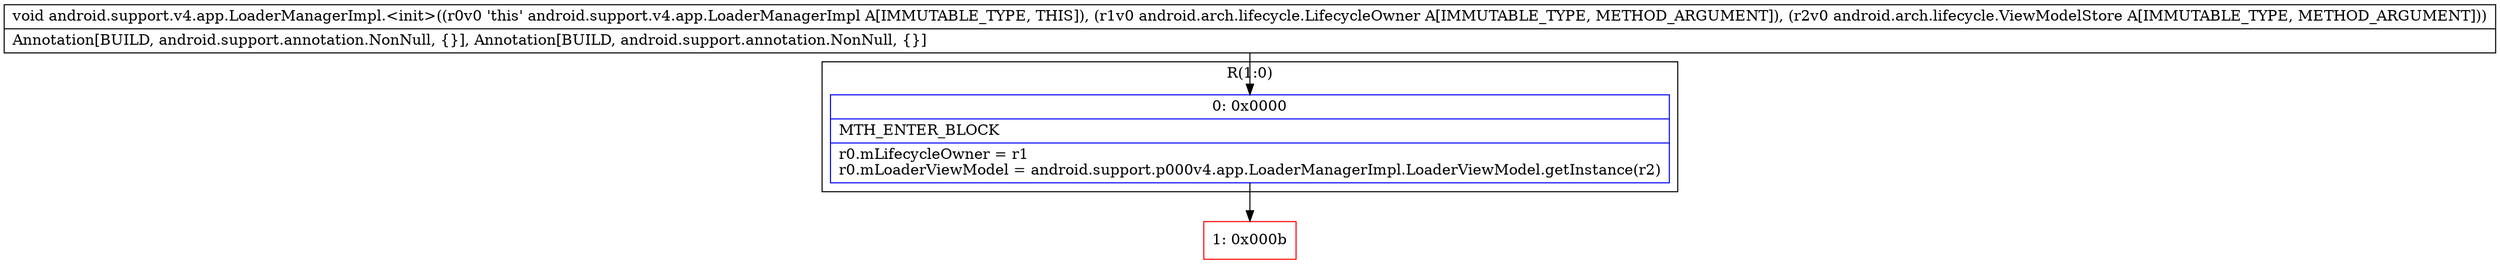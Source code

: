 digraph "CFG forandroid.support.v4.app.LoaderManagerImpl.\<init\>(Landroid\/arch\/lifecycle\/LifecycleOwner;Landroid\/arch\/lifecycle\/ViewModelStore;)V" {
subgraph cluster_Region_1408478044 {
label = "R(1:0)";
node [shape=record,color=blue];
Node_0 [shape=record,label="{0\:\ 0x0000|MTH_ENTER_BLOCK\l|r0.mLifecycleOwner = r1\lr0.mLoaderViewModel = android.support.p000v4.app.LoaderManagerImpl.LoaderViewModel.getInstance(r2)\l}"];
}
Node_1 [shape=record,color=red,label="{1\:\ 0x000b}"];
MethodNode[shape=record,label="{void android.support.v4.app.LoaderManagerImpl.\<init\>((r0v0 'this' android.support.v4.app.LoaderManagerImpl A[IMMUTABLE_TYPE, THIS]), (r1v0 android.arch.lifecycle.LifecycleOwner A[IMMUTABLE_TYPE, METHOD_ARGUMENT]), (r2v0 android.arch.lifecycle.ViewModelStore A[IMMUTABLE_TYPE, METHOD_ARGUMENT]))  | Annotation[BUILD, android.support.annotation.NonNull, \{\}], Annotation[BUILD, android.support.annotation.NonNull, \{\}]\l}"];
MethodNode -> Node_0;
Node_0 -> Node_1;
}

